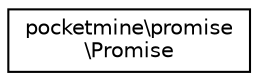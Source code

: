 digraph "Graphical Class Hierarchy"
{
 // INTERACTIVE_SVG=YES
 // LATEX_PDF_SIZE
  edge [fontname="Helvetica",fontsize="10",labelfontname="Helvetica",labelfontsize="10"];
  node [fontname="Helvetica",fontsize="10",shape=record];
  rankdir="LR";
  Node0 [label="pocketmine\\promise\l\\Promise",height=0.2,width=0.4,color="black", fillcolor="white", style="filled",URL="$d9/db4/classpocketmine_1_1promise_1_1_promise.html",tooltip=" "];
}
